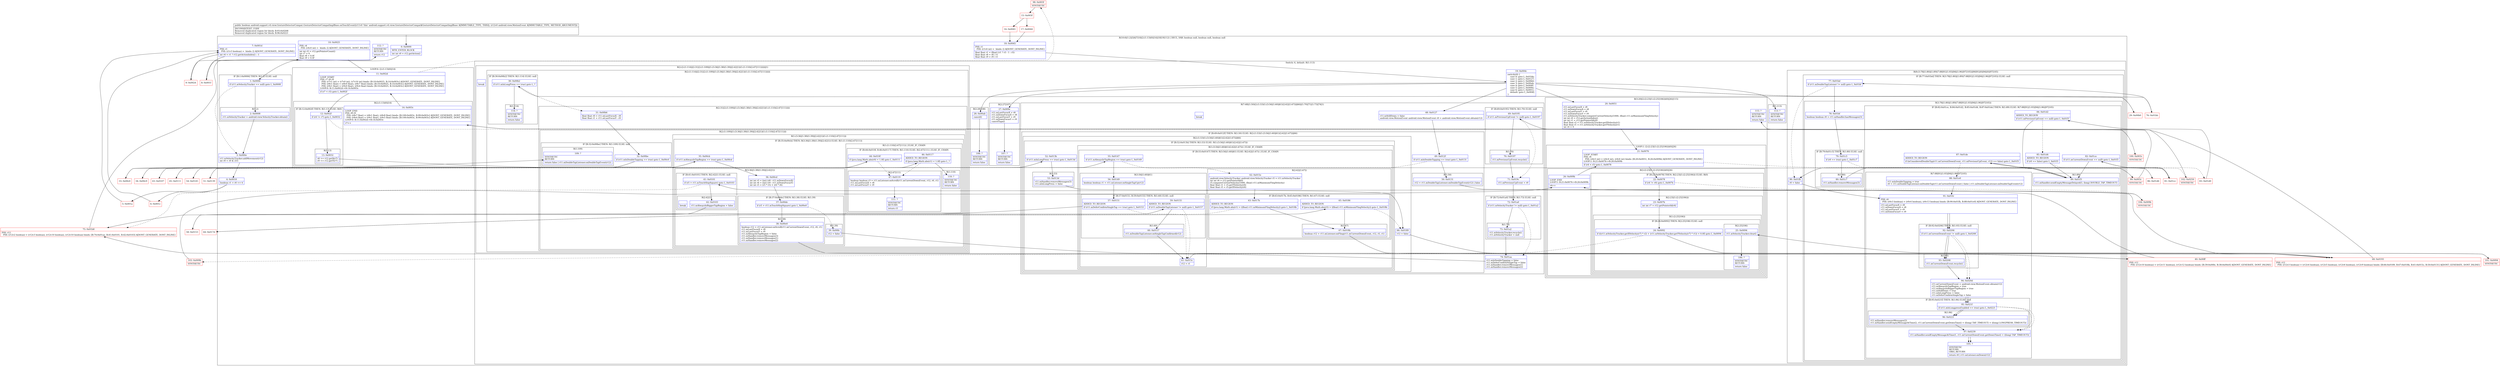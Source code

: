 digraph "CFG forandroid.support.v4.view.GestureDetectorCompat.GestureDetectorCompatImplBase.onTouchEvent(Landroid\/view\/MotionEvent;)Z" {
subgraph cluster_Region_1536230558 {
label = "R(10:0|(1:2)|3|4|7|10|(2:(1:13)(0)|14)|18|19|112) | DECL_VAR: boolean null, boolean null, boolean null\l";
node [shape=record,color=blue];
Node_0 [shape=record,label="{0\:\ 0x0000|MTH_ENTER_BLOCK\l|int int r0 = r12.getAction()\l}"];
subgraph cluster_IfRegion_331856954 {
label = "IF [B:1:0x0006] THEN: R(1:2) ELSE: null";
node [shape=record,color=blue];
Node_1 [shape=record,label="{1\:\ 0x0006|if (r11.mVelocityTracker == null) goto L_0x0008\l}"];
subgraph cluster_Region_1352451198 {
label = "R(1:2)";
node [shape=record,color=blue];
Node_2 [shape=record,label="{2\:\ 0x0008|r11.mVelocityTracker = android.view.VelocityTracker.obtain()\l}"];
}
}
Node_3 [shape=record,label="{3\:\ 0x000e|r11.mVelocityTracker.addMovement(r12)\lint r0 = r0 & 255\l}"];
Node_4 [shape=record,label="{4\:\ 0x0018|boolean r1 = r0 == 6\l}"];
Node_7 [shape=record,label="{7\:\ 0x001d|PHI: r1 \l  PHI: (r1v3 boolean) =  binds: [] A[DONT_GENERATE, DONT_INLINE]\l|int r4 = r1 ? r12.getActionIndex() : \-1\l}"];
Node_10 [shape=record,label="{10\:\ 0x0025|PHI: r4 \l  PHI: (r4v0 int) =  binds: [] A[DONT_GENERATE, DONT_INLINE]\l|int int r5 = r12.getPointerCount()\lint r7 = 0\lfloat r8 = 0.0f\lfloat r9 = 0.0f\l}"];
subgraph cluster_LoopRegion_1414979657 {
label = "LOOP:0: (2:(1:13)(0)|14)";
node [shape=record,color=blue];
Node_11 [shape=record,label="{11\:\ 0x002d|LOOP_START\lPHI: r7 r8 r9 \l  PHI: (r7v1 int) = (r7v0 int), (r7v16 int) binds: [B:10:0x0025, B:14:0x003c] A[DONT_GENERATE, DONT_INLINE]\l  PHI: (r8v1 float) = (r8v0 float), (r8v7 float) binds: [B:10:0x0025, B:14:0x003c] A[DONT_GENERATE, DONT_INLINE]\l  PHI: (r9v1 float) = (r9v0 float), (r9v4 float) binds: [B:10:0x0025, B:14:0x003c] A[DONT_GENERATE, DONT_INLINE]\lLOOP:0: B:11:0x002d\-\>B:14:0x003c\l|if (r7 \< r5) goto L_0x002f\l}"];
subgraph cluster_Region_1698766181 {
label = "R(2:(1:13)(0)|14)";
node [shape=record,color=blue];
subgraph cluster_IfRegion_938678047 {
label = "IF [B:12:0x002f] THEN: R(1:13) ELSE: R(0)";
node [shape=record,color=blue];
Node_12 [shape=record,label="{12\:\ 0x002f|if (r4 != r7) goto L_0x0032\l}"];
subgraph cluster_Region_1252373821 {
label = "R(1:13)";
node [shape=record,color=blue];
Node_13 [shape=record,label="{13\:\ 0x0032|r8 += r12.getX(r7)\lr9 += r12.getY(r7)\l}"];
}
subgraph cluster_Region_1919696035 {
label = "R(0)";
node [shape=record,color=blue];
}
}
Node_14 [shape=record,label="{14\:\ 0x003c|LOOP_END\lPHI: r8 r9 \l  PHI: (r8v7 float) = (r8v1 float), (r8v8 float) binds: [B:100:0x003c, B:99:0x003c] A[DONT_GENERATE, DONT_INLINE]\l  PHI: (r9v4 float) = (r9v1 float), (r9v5 float) binds: [B:100:0x003c, B:99:0x003c] A[DONT_GENERATE, DONT_INLINE]\lLOOP:0: B:11:0x002d\-\>B:14:0x003c\l|r7++\l}"];
}
}
Node_18 [shape=record,label="{18\:\ 0x0045|PHI: r1 \l  PHI: (r1v4 int) =  binds: [] A[DONT_GENERATE, DONT_INLINE]\l|float float r1 = (float) (r1 ? r5 \- 1 : r5)\lfloat float r8 = r8 \/ r1\lfloat float r9 = r9 \/ r1\l}"];
subgraph cluster_SwitchRegion_1014750495 {
label = "Switch: 6, default: R(1:113)";
node [shape=record,color=blue];
Node_19 [shape=record,label="{19\:\ 0x004c|switch(r0) \{\l    case 0: goto L_0x01bb;\l    case 1: goto L_0x0127;\l    case 2: goto L_0x00b0;\l    case 3: goto L_0x00ab;\l    case 4: goto L_0x004f;\l    case 5: goto L_0x009e;\l    case 6: goto L_0x0051;\l    default: goto L_0x004f;\l\}\l}"];
subgraph cluster_Region_729635808 {
label = "R(8:(3:78|(1:80)|(1:89)(7:88|91|(1:93)|94|(1:96)|97|105))|90|91|(0)|94|(0)|97|105)";
node [shape=record,color=blue];
subgraph cluster_IfRegion_143331569 {
label = "IF [B:77:0x01bd] THEN: R(3:78|(1:80)|(1:89)(7:88|91|(1:93)|94|(1:96)|97|105)) ELSE: null";
node [shape=record,color=blue];
Node_77 [shape=record,label="{77\:\ 0x01bd|if (r11.mDoubleTapListener != null) goto L_0x01bf\l}"];
subgraph cluster_Region_475318700 {
label = "R(3:78|(1:80)|(1:89)(7:88|91|(1:93)|94|(1:96)|97|105))";
node [shape=record,color=blue];
Node_78 [shape=record,label="{78\:\ 0x01bf|boolean boolean r0 = r11.mHandler.hasMessages(3)\l}"];
subgraph cluster_IfRegion_946754696 {
label = "IF [B:79:0x01c5] THEN: R(1:80) ELSE: null";
node [shape=record,color=blue];
Node_79 [shape=record,label="{79\:\ 0x01c5|if (r0 == true) goto L_0x01c7\l}"];
subgraph cluster_Region_637754294 {
label = "R(1:80)";
node [shape=record,color=blue];
Node_80 [shape=record,label="{80\:\ 0x01c7|r11.mHandler.removeMessages(3)\l}"];
}
}
subgraph cluster_IfRegion_745862016 {
label = "IF [B:82:0x01ce, B:84:0x01d2, B:85:0x01d4, B:87:0x01de] THEN: R(1:89) ELSE: R(7:88|91|(1:93)|94|(1:96)|97|105)";
node [shape=record,color=blue];
Node_82 [shape=record,label="{82\:\ 0x01ce|if (r11.mCurrentDownEvent == null) goto L_0x01f3\l}"];
Node_84 [shape=record,label="{84\:\ 0x01d2|ADDED_TO_REGION\l|if (r11.mPreviousUpEvent == null) goto L_0x01f3\l}"];
Node_85 [shape=record,label="{85\:\ 0x01d4|ADDED_TO_REGION\l|if (r0 == false) goto L_0x01f3\l}"];
Node_87 [shape=record,label="{87\:\ 0x01de|ADDED_TO_REGION\l|if (isConsideredDoubleTap(r11.mCurrentDownEvent, r11.mPreviousUpEvent, r12) == false) goto L_0x01f3\l}"];
subgraph cluster_Region_277529660 {
label = "R(1:89)";
node [shape=record,color=blue];
Node_89 [shape=record,label="{89\:\ 0x01f3|r11.mHandler.sendEmptyMessageDelayed(3, (long) DOUBLE_TAP_TIMEOUT)\l}"];
}
subgraph cluster_Region_689066120 {
label = "R(7:88|91|(1:93)|94|(1:96)|97|105)";
node [shape=record,color=blue];
Node_88 [shape=record,label="{88\:\ 0x01e0|r11.mIsDoubleTapping = true\lr0 = r11.mDoubleTapListener.onDoubleTap(r11.mCurrentDownEvent) \| false \| r11.mDoubleTapListener.onDoubleTapEvent(r12)\l}"];
Node_91 [shape=record,label="{91\:\ 0x01fc|PHI: r0 \l  PHI: (r0v3 boolean) = (r0v4 boolean), (r0v13 boolean) binds: [B:90:0x01fb, B:88:0x01e0] A[DONT_GENERATE, DONT_INLINE]\l|r11.mLastFocusX = r8\lr11.mDownFocusX = r8\lr11.mLastFocusY = r9\lr11.mDownFocusY = r9\l}"];
subgraph cluster_IfRegion_51411882 {
label = "IF [B:92:0x0206] THEN: R(1:93) ELSE: null";
node [shape=record,color=blue];
Node_92 [shape=record,label="{92\:\ 0x0206|if (r11.mCurrentDownEvent != null) goto L_0x0208\l}"];
subgraph cluster_Region_1397555105 {
label = "R(1:93)";
node [shape=record,color=blue];
Node_93 [shape=record,label="{93\:\ 0x0208|r11.mCurrentDownEvent.recycle()\l}"];
}
}
Node_94 [shape=record,label="{94\:\ 0x020d|r11.mCurrentDownEvent = android.view.MotionEvent.obtain(r12)\lr11.mAlwaysInTapRegion = true\lr11.mAlwaysInBiggerTapRegion = true\lr11.mStillDown = true\lr11.mInLongPress = false\lr11.mDeferConfirmSingleTap = false\l}"];
subgraph cluster_IfRegion_1865339029 {
label = "IF [B:95:0x021f] THEN: R(1:96) ELSE: null";
node [shape=record,color=blue];
Node_95 [shape=record,label="{95\:\ 0x021f|if (r11.mIsLongpressEnabled == true) goto L_0x0221\l}"];
subgraph cluster_Region_692277864 {
label = "R(1:96)";
node [shape=record,color=blue];
Node_96 [shape=record,label="{96\:\ 0x0221|r11.mHandler.removeMessages(2)\lr11.mHandler.sendEmptyMessageAtTime(2, r11.mCurrentDownEvent.getDownTime() + ((long) TAP_TIMEOUT) + ((long) LONGPRESS_TIMEOUT))\l}"];
}
}
Node_97 [shape=record,label="{97\:\ 0x0239|r11.mHandler.sendEmptyMessageAtTime(1, r11.mCurrentDownEvent.getDownTime() + ((long) TAP_TIMEOUT))\l}"];
Node_105 [shape=record,label="{105\:\ ?|SYNTHETIC\lRETURN\lORIG_RETURN\l|return r0 \| r11.mListener.onDown(r12)\l}"];
}
}
}
}
Node_90 [shape=record,label="{90\:\ 0x01fb|r0 = false\l}"];
Node_91 [shape=record,label="{91\:\ 0x01fc|PHI: r0 \l  PHI: (r0v3 boolean) = (r0v4 boolean), (r0v13 boolean) binds: [B:90:0x01fb, B:88:0x01e0] A[DONT_GENERATE, DONT_INLINE]\l|r11.mLastFocusX = r8\lr11.mDownFocusX = r8\lr11.mLastFocusY = r9\lr11.mDownFocusY = r9\l}"];
subgraph cluster_IfRegion_697213377 {
label = "IF [B:92:0x0206] THEN: R(0) ELSE: null";
node [shape=record,color=blue];
Node_92 [shape=record,label="{92\:\ 0x0206|if (r11.mCurrentDownEvent != null) goto L_0x0208\l}"];
subgraph cluster_Region_495710886 {
label = "R(0)";
node [shape=record,color=blue];
}
}
Node_94 [shape=record,label="{94\:\ 0x020d|r11.mCurrentDownEvent = android.view.MotionEvent.obtain(r12)\lr11.mAlwaysInTapRegion = true\lr11.mAlwaysInBiggerTapRegion = true\lr11.mStillDown = true\lr11.mInLongPress = false\lr11.mDeferConfirmSingleTap = false\l}"];
subgraph cluster_IfRegion_70788090 {
label = "IF [B:95:0x021f] THEN: R(0) ELSE: null";
node [shape=record,color=blue];
Node_95 [shape=record,label="{95\:\ 0x021f|if (r11.mIsLongpressEnabled == true) goto L_0x0221\l}"];
subgraph cluster_Region_928768263 {
label = "R(0)";
node [shape=record,color=blue];
}
}
Node_97 [shape=record,label="{97\:\ 0x0239|r11.mHandler.sendEmptyMessageAtTime(1, r11.mCurrentDownEvent.getDownTime() + ((long) TAP_TIMEOUT))\l}"];
Node_105 [shape=record,label="{105\:\ ?|SYNTHETIC\lRETURN\lORIG_RETURN\l|return r0 \| r11.mListener.onDown(r12)\l}"];
}
subgraph cluster_Region_1429938513 {
label = "R(7:48|(1:50)(2:(1:53)(1:(3:56|(1:60)|61)(2:62|(1:67)))|66)|(1:70)|71|(1:73)|74|1)";
node [shape=record,color=blue];
Node_48 [shape=record,label="{48\:\ 0x0127|r11.mStillDown = false\landroid.view.MotionEvent android.view.MotionEvent r0 = android.view.MotionEvent.obtain(r12)\l}"];
subgraph cluster_IfRegion_1795677828 {
label = "IF [B:49:0x012f] THEN: R(1:50) ELSE: R(2:(1:53)(1:(3:56|(1:60)|61)(2:62|(1:67)))|66)";
node [shape=record,color=blue];
Node_49 [shape=record,label="{49\:\ 0x012f|if (r11.mIsDoubleTapping == true) goto L_0x0131\l}"];
subgraph cluster_Region_859027823 {
label = "R(1:50)";
node [shape=record,color=blue];
Node_50 [shape=record,label="{50\:\ 0x0131|r12 = r11.mDoubleTapListener.onDoubleTapEvent(r12) \| false\l}"];
}
subgraph cluster_Region_532407658 {
label = "R(2:(1:53)(1:(3:56|(1:60)|61)(2:62|(1:67)))|66)";
node [shape=record,color=blue];
subgraph cluster_IfRegion_693833600 {
label = "IF [B:52:0x013b] THEN: R(1:53) ELSE: R(1:(3:56|(1:60)|61)(2:62|(1:67)))";
node [shape=record,color=blue];
Node_52 [shape=record,label="{52\:\ 0x013b|if (r11.mInLongPress == true) goto L_0x013d\l}"];
subgraph cluster_Region_1824120482 {
label = "R(1:53)";
node [shape=record,color=blue];
Node_53 [shape=record,label="{53\:\ 0x013d|r11.mHandler.removeMessages(3)\lr11.mInLongPress = false\l}"];
}
subgraph cluster_Region_75647467 {
label = "R(1:(3:56|(1:60)|61)(2:62|(1:67))) | ELSE_IF_CHAIN\l";
node [shape=record,color=blue];
subgraph cluster_IfRegion_1361335297 {
label = "IF [B:55:0x0147] THEN: R(3:56|(1:60)|61) ELSE: R(2:62|(1:67)) | ELSE_IF_CHAIN\l";
node [shape=record,color=blue];
Node_55 [shape=record,label="{55\:\ 0x0147|if (r11.mAlwaysInTapRegion == true) goto L_0x0149\l}"];
subgraph cluster_Region_1057896054 {
label = "R(3:56|(1:60)|61)";
node [shape=record,color=blue];
Node_56 [shape=record,label="{56\:\ 0x0149|boolean boolean r1 = r11.mListener.onSingleTapUp(r12)\l}"];
subgraph cluster_IfRegion_552756906 {
label = "IF [B:57:0x0151, B:59:0x0155] THEN: R(1:60) ELSE: null";
node [shape=record,color=blue];
Node_57 [shape=record,label="{57\:\ 0x0151|ADDED_TO_REGION\l|if (r11.mDeferConfirmSingleTap == true) goto L_0x0153\l}"];
Node_59 [shape=record,label="{59\:\ 0x0155|ADDED_TO_REGION\l|if (r11.mDoubleTapListener != null) goto L_0x0157\l}"];
subgraph cluster_Region_43835608 {
label = "R(1:60)";
node [shape=record,color=blue];
Node_60 [shape=record,label="{60\:\ 0x0157|r11.mDoubleTapListener.onSingleTapConfirmed(r12)\l}"];
}
}
Node_61 [shape=record,label="{61\:\ 0x015c|r12 = r1\l}"];
}
subgraph cluster_Region_1944292054 {
label = "R(2:62|(1:67))";
node [shape=record,color=blue];
Node_62 [shape=record,label="{62\:\ 0x015e|android.view.VelocityTracker android.view.VelocityTracker r5 = r11.mVelocityTracker\lint int r6 = r12.getPointerId(0)\lr5.computeCurrentVelocity(1000, (float) r11.mMaximumFlingVelocity)\lfloat float r1 = r5.getYVelocity(r6)\lfloat float r5 = r5.getXVelocity(r6)\l}"];
subgraph cluster_IfRegion_545767129 {
label = "IF [B:63:0x017b, B:65:0x0186] THEN: R(1:67) ELSE: null";
node [shape=record,color=blue];
Node_63 [shape=record,label="{63\:\ 0x017b|ADDED_TO_REGION\l|if (java.lang.Math.abs(r1) \> ((float) r11.mMinimumFlingVelocity)) goto L_0x018b\l}"];
Node_65 [shape=record,label="{65\:\ 0x0186|ADDED_TO_REGION\l|if (java.lang.Math.abs(r5) \> ((float) r11.mMinimumFlingVelocity)) goto L_0x018b\l}"];
subgraph cluster_Region_349761006 {
label = "R(1:67)";
node [shape=record,color=blue];
Node_67 [shape=record,label="{67\:\ 0x018b|boolean r12 = r11.mListener.onFling(r11.mCurrentDownEvent, r12, r5, r1)\l}"];
}
}
}
}
}
}
Node_66 [shape=record,label="{66\:\ 0x0189|r12 = false\l}"];
}
}
subgraph cluster_IfRegion_348601457 {
label = "IF [B:69:0x0195] THEN: R(1:70) ELSE: null";
node [shape=record,color=blue];
Node_69 [shape=record,label="{69\:\ 0x0195|if (r11.mPreviousUpEvent != null) goto L_0x0197\l}"];
subgraph cluster_Region_1739650740 {
label = "R(1:70)";
node [shape=record,color=blue];
Node_70 [shape=record,label="{70\:\ 0x0197|r11.mPreviousUpEvent.recycle()\l}"];
}
}
Node_71 [shape=record,label="{71\:\ 0x019c|r11.mPreviousUpEvent = r0\l}"];
subgraph cluster_IfRegion_1422134238 {
label = "IF [B:72:0x01a0] THEN: R(1:73) ELSE: null";
node [shape=record,color=blue];
Node_72 [shape=record,label="{72\:\ 0x01a0|if (r11.mVelocityTracker != null) goto L_0x01a2\l}"];
subgraph cluster_Region_834382782 {
label = "R(1:73)";
node [shape=record,color=blue];
Node_73 [shape=record,label="{73\:\ 0x01a2|r11.mVelocityTracker.recycle()\lr11.mVelocityTracker = null\l}"];
}
}
Node_74 [shape=record,label="{74\:\ 0x01aa|r11.mIsDoubleTapping = false\lr11.mDeferConfirmSingleTap = false\lr11.mHandler.removeMessages(1)\lr11.mHandler.removeMessages(2)\l}"];
Node_InsnContainer_473054540 [shape=record,label="{|break\l}"];
}
subgraph cluster_Region_2094497064 {
label = "R(2:(2:(1:114)|(2:31|(2:(1:109)|(1:(3:36|(1:38)(1:39)|(2:42|1))(1:(1:110)(2:47|111))))))|1)";
node [shape=record,color=blue];
subgraph cluster_Region_146346903 {
label = "R(2:(1:114)|(2:31|(2:(1:109)|(1:(3:36|(1:38)(1:39)|(2:42|1))(1:(1:110)(2:47|111))))))";
node [shape=record,color=blue];
subgraph cluster_IfRegion_1689501541 {
label = "IF [B:30:0x00b2] THEN: R(1:114) ELSE: null";
node [shape=record,color=blue];
Node_30 [shape=record,label="{30\:\ 0x00b2|if (r11.mInLongPress == true) goto L_?\l}"];
subgraph cluster_Region_1768306402 {
label = "R(1:114)";
node [shape=record,color=blue];
Node_114 [shape=record,label="{114\:\ ?|SYNTHETIC\lRETURN\l|return false\l}"];
}
}
subgraph cluster_Region_1186648543 {
label = "R(2:31|(2:(1:109)|(1:(3:36|(1:38)(1:39)|(2:42|1))(1:(1:110)(2:47|111)))))";
node [shape=record,color=blue];
Node_31 [shape=record,label="{31\:\ 0x00b6|float float r0 = r11.mLastFocusX \- r8\lfloat float r1 = r11.mLastFocusY \- r9\l}"];
subgraph cluster_Region_782186715 {
label = "R(2:(1:109)|(1:(3:36|(1:38)(1:39)|(2:42|1))(1:(1:110)(2:47|111))))";
node [shape=record,color=blue];
subgraph cluster_IfRegion_1861919540 {
label = "IF [B:32:0x00be] THEN: R(1:109) ELSE: null";
node [shape=record,color=blue];
Node_32 [shape=record,label="{32\:\ 0x00be|if (r11.mIsDoubleTapping == true) goto L_0x00c0\l}"];
subgraph cluster_Region_390816025 {
label = "R(1:109)";
node [shape=record,color=blue];
Node_109 [shape=record,label="{109\:\ ?|SYNTHETIC\lRETURN\l|return false \| r11.mDoubleTapListener.onDoubleTapEvent(r12)\l}"];
}
}
subgraph cluster_Region_1338151988 {
label = "R(1:(3:36|(1:38)(1:39)|(2:42|1))(1:(1:110)(2:47|111)))";
node [shape=record,color=blue];
subgraph cluster_IfRegion_416031991 {
label = "IF [B:35:0x00cb] THEN: R(3:36|(1:38)(1:39)|(2:42|1)) ELSE: R(1:(1:110)(2:47|111))";
node [shape=record,color=blue];
Node_35 [shape=record,label="{35\:\ 0x00cb|if (r11.mAlwaysInTapRegion == true) goto L_0x00cd\l}"];
subgraph cluster_Region_558995560 {
label = "R(3:36|(1:38)(1:39)|(2:42|1))";
node [shape=record,color=blue];
Node_36 [shape=record,label="{36\:\ 0x00cd|int int r5 = (int) (r8 \- r11.mDownFocusX)\lint int r6 = (int) (r9 \- r11.mDownFocusY)\lint int r5 = (r5 * r5) + (r6 * r6)\l}"];
subgraph cluster_IfRegion_1076012361 {
label = "IF [B:37:0x00de] THEN: R(1:38) ELSE: R(1:39)";
node [shape=record,color=blue];
Node_37 [shape=record,label="{37\:\ 0x00de|if (r5 \> r11.mTouchSlopSquare) goto L_0x00e0\l}"];
subgraph cluster_Region_444340954 {
label = "R(1:38)";
node [shape=record,color=blue];
Node_38 [shape=record,label="{38\:\ 0x00e0|boolean r12 = r11.mListener.onScroll(r11.mCurrentDownEvent, r12, r0, r1)\lr11.mLastFocusX = r8\lr11.mLastFocusY = r9\lr11.mAlwaysInTapRegion = false\lr11.mHandler.removeMessages(3)\lr11.mHandler.removeMessages(1)\lr11.mHandler.removeMessages(2)\l}"];
}
subgraph cluster_Region_1872272551 {
label = "R(1:39)";
node [shape=record,color=blue];
Node_39 [shape=record,label="{39\:\ 0x00fe|r12 = false\l}"];
}
}
subgraph cluster_IfRegion_796406433 {
label = "IF [B:41:0x0101] THEN: R(2:42|1) ELSE: null";
node [shape=record,color=blue];
Node_41 [shape=record,label="{41\:\ 0x0101|if (r5 \> r11.mTouchSlopSquare) goto L_0x0103\l}"];
subgraph cluster_Region_588564441 {
label = "R(2:42|1)";
node [shape=record,color=blue];
Node_42 [shape=record,label="{42\:\ 0x0103|r11.mAlwaysInBiggerTapRegion = false\l}"];
Node_InsnContainer_1864050955 [shape=record,label="{|break\l}"];
}
}
}
subgraph cluster_Region_874738664 {
label = "R(1:(1:110)(2:47|111)) | ELSE_IF_CHAIN\l";
node [shape=record,color=blue];
subgraph cluster_IfRegion_1861517625 {
label = "IF [B:44:0x010f, B:46:0x0117] THEN: R(1:110) ELSE: R(2:47|111) | ELSE_IF_CHAIN\l";
node [shape=record,color=blue];
Node_44 [shape=record,label="{44\:\ 0x010f|if (java.lang.Math.abs(r0) \< 1.0f) goto L_0x0111\l}"];
Node_46 [shape=record,label="{46\:\ 0x0117|ADDED_TO_REGION\l|if (java.lang.Math.abs(r1) \< 1.0f) goto L_?\l}"];
subgraph cluster_Region_1303446023 {
label = "R(1:110)";
node [shape=record,color=blue];
Node_110 [shape=record,label="{110\:\ ?|SYNTHETIC\lRETURN\l|return false\l}"];
}
subgraph cluster_Region_1537208366 {
label = "R(2:47|111)";
node [shape=record,color=blue];
Node_47 [shape=record,label="{47\:\ 0x0119|boolean boolean r3 = r11.mListener.onScroll(r11.mCurrentDownEvent, r12, r0, r1)\lr11.mLastFocusX = r8\lr11.mLastFocusY = r9\l}"];
Node_111 [shape=record,label="{111\:\ ?|SYNTHETIC\lRETURN\l|return r3\l}"];
}
}
}
}
}
}
}
}
Node_InsnContainer_1209937511 [shape=record,label="{|break\l}"];
}
subgraph cluster_Region_2130384158 {
label = "R(2:28|108)";
node [shape=record,color=blue];
Node_28 [shape=record,label="{28\:\ 0x00ab|cancel()\l}"];
Node_108 [shape=record,label="{108\:\ ?|SYNTHETIC\lRETURN\l|return false\l}"];
}
subgraph cluster_Region_1270609579 {
label = "R(2:27|107)";
node [shape=record,color=blue];
Node_27 [shape=record,label="{27\:\ 0x009e|r11.mLastFocusX = r8\lr11.mDownFocusX = r8\lr11.mLastFocusY = r9\lr11.mDownFocusY = r9\lcancelTaps()\l}"];
Node_107 [shape=record,label="{107\:\ ?|SYNTHETIC\lRETURN\l|return false\l}"];
}
subgraph cluster_Region_1719969132 {
label = "R(3:20|(2:(2:23|(1:(2:25|106)))(0)|26)|115)";
node [shape=record,color=blue];
Node_20 [shape=record,label="{20\:\ 0x0051|r11.mLastFocusX = r8\lr11.mDownFocusX = r8\lr11.mLastFocusY = r9\lr11.mDownFocusY = r9\lr11.mVelocityTracker.computeCurrentVelocity(1000, (float) r11.mMaximumFlingVelocity)\lint int r0 = r12.getActionIndex()\lint int r1 = r12.getPointerId(r0)\lfloat float r2 = r11.mVelocityTracker.getXVelocity(r1)\lfloat float r1 = r11.mVelocityTracker.getYVelocity(r1)\lint r4 = 0\l}"];
subgraph cluster_LoopRegion_129018793 {
label = "LOOP:1: (2:(2:23|(1:(2:25|106)))(0)|26)";
node [shape=record,color=blue];
Node_21 [shape=record,label="{21\:\ 0x0076|LOOP_START\lPHI: r4 \l  PHI: (r4v5 int) = (r4v4 int), (r4v6 int) binds: [B:20:0x0051, B:26:0x009b] A[DONT_GENERATE, DONT_INLINE]\lLOOP:1: B:21:0x0076\-\>B:26:0x009b\l|if (r4 \< r5) goto L_0x0078\l}"];
subgraph cluster_Region_763258979 {
label = "R(2:(2:23|(1:(2:25|106)))(0)|26)";
node [shape=record,color=blue];
subgraph cluster_IfRegion_840184033 {
label = "IF [B:22:0x0078] THEN: R(2:23|(1:(2:25|106))) ELSE: R(0)";
node [shape=record,color=blue];
Node_22 [shape=record,label="{22\:\ 0x0078|if (r4 != r0) goto L_0x007b\l}"];
subgraph cluster_Region_1132309079 {
label = "R(2:23|(1:(2:25|106)))";
node [shape=record,color=blue];
Node_23 [shape=record,label="{23\:\ 0x007b|int int r7 = r12.getPointerId(r4)\l}"];
subgraph cluster_Region_1365808410 {
label = "R(1:(2:25|106))";
node [shape=record,color=blue];
subgraph cluster_IfRegion_2023981779 {
label = "IF [B:24:0x0092] THEN: R(2:25|106) ELSE: null";
node [shape=record,color=blue];
Node_24 [shape=record,label="{24\:\ 0x0092|if (((r11.mVelocityTracker.getXVelocity(r7) * r2) + (r11.mVelocityTracker.getYVelocity(r7) * r1)) \< 0.0f) goto L_0x0094\l}"];
subgraph cluster_Region_336331786 {
label = "R(2:25|106)";
node [shape=record,color=blue];
Node_25 [shape=record,label="{25\:\ 0x0094|r11.mVelocityTracker.clear()\l}"];
Node_106 [shape=record,label="{106\:\ ?|SYNTHETIC\lRETURN\l|return false\l}"];
}
}
}
}
subgraph cluster_Region_760770042 {
label = "R(0)";
node [shape=record,color=blue];
}
}
Node_26 [shape=record,label="{26\:\ 0x009b|LOOP_END\lLOOP:1: B:21:0x0076\-\>B:26:0x009b\l|r4++\l}"];
}
}
Node_115 [shape=record,label="{115\:\ ?|SYNTHETIC\lRETURN\l|return false\l}"];
}
subgraph cluster_Region_195940010 {
label = "R(1:113)";
node [shape=record,color=blue];
Node_113 [shape=record,label="{113\:\ ?|SYNTHETIC\lRETURN\l|return false\l}"];
}
}
Node_112 [shape=record,label="{112\:\ ?|SYNTHETIC\lRETURN\l|return r12\l}"];
}
Node_5 [shape=record,color=red,label="{5\:\ 0x001a}"];
Node_6 [shape=record,color=red,label="{6\:\ 0x001c}"];
Node_8 [shape=record,color=red,label="{8\:\ 0x001f}"];
Node_9 [shape=record,color=red,label="{9\:\ 0x0024}"];
Node_15 [shape=record,color=red,label="{15\:\ 0x003f}"];
Node_16 [shape=record,color=red,label="{16\:\ 0x0041}"];
Node_17 [shape=record,color=red,label="{17\:\ 0x0044}"];
Node_29 [shape=record,color=red,label="{29\:\ 0x00b0}"];
Node_33 [shape=record,color=red,label="{33\:\ 0x00c0}"];
Node_34 [shape=record,color=red,label="{34\:\ 0x00c9}"];
Node_40 [shape=record,color=red,label="{40\:\ 0x00ff|PHI: r12 \l  PHI: (r12v10 boolean) = (r12v11 boolean), (r12v12 boolean) binds: [B:39:0x00fe, B:38:0x00e0] A[DONT_GENERATE, DONT_INLINE]\l}"];
Node_43 [shape=record,color=red,label="{43\:\ 0x0107}"];
Node_45 [shape=record,color=red,label="{45\:\ 0x0111}"];
Node_51 [shape=record,color=red,label="{51\:\ 0x0139}"];
Node_54 [shape=record,color=red,label="{54\:\ 0x0145}"];
Node_58 [shape=record,color=red,label="{58\:\ 0x0153}"];
Node_64 [shape=record,color=red,label="{64\:\ 0x017d}"];
Node_68 [shape=record,color=red,label="{68\:\ 0x0193|PHI: r12 \l  PHI: (r12v3 boolean) = (r12v4 boolean), (r12v5 boolean), (r12v6 boolean), (r12v9 boolean) binds: [B:66:0x0189, B:67:0x018b, B:61:0x015c, B:50:0x0131] A[DONT_GENERATE, DONT_INLINE]\l}"];
Node_75 [shape=record,color=red,label="{75\:\ 0x01b8|PHI: r12 \l  PHI: (r12v2 boolean) = (r12v3 boolean), (r12v10 boolean), (r12v10 boolean) binds: [B:74:0x01aa, B:41:0x0101, B:42:0x0103] A[DONT_GENERATE, DONT_INLINE]\l}"];
Node_76 [shape=record,color=red,label="{76\:\ 0x01bb}"];
Node_81 [shape=record,color=red,label="{81\:\ 0x01cc}"];
Node_83 [shape=record,color=red,label="{83\:\ 0x01d0}"];
Node_86 [shape=record,color=red,label="{86\:\ 0x01d6}"];
Node_98 [shape=record,color=red,label="{98\:\ 0x003f|SYNTHETIC\l}"];
Node_99 [shape=record,color=red,label="{99\:\ 0x003c|SYNTHETIC\l}"];
Node_100 [shape=record,color=red,label="{100\:\ 0x003c|SYNTHETIC\l}"];
Node_101 [shape=record,color=red,label="{101\:\ 0x0094|SYNTHETIC\l}"];
Node_102 [shape=record,color=red,label="{102\:\ 0x0250|SYNTHETIC\l}"];
Node_103 [shape=record,color=red,label="{103\:\ 0x009b|SYNTHETIC\l}"];
Node_104 [shape=record,color=red,label="{104\:\ 0x009b|SYNTHETIC\l}"];
MethodNode[shape=record,label="{public boolean android.support.v4.view.GestureDetectorCompat.GestureDetectorCompatImplBase.onTouchEvent((r11v0 'this' android.support.v4.view.GestureDetectorCompat$GestureDetectorCompatImplBase A[IMMUTABLE_TYPE, THIS]), (r12v0 android.view.MotionEvent A[IMMUTABLE_TYPE, METHOD_ARGUMENT]))  | INCONSISTENT_CODE\lRemoved duplicated region for block: B:93:0x0208 \lRemoved duplicated region for block: B:96:0x0221 \l}"];
MethodNode -> Node_0;
Node_0 -> Node_1;
Node_1 -> Node_2;
Node_1 -> Node_3[style=dashed];
Node_2 -> Node_3;
Node_3 -> Node_4;
Node_4 -> Node_5;
Node_4 -> Node_6;
Node_7 -> Node_8;
Node_7 -> Node_9;
Node_10 -> Node_11;
Node_11 -> Node_12;
Node_11 -> Node_98[style=dashed];
Node_12 -> Node_13;
Node_12 -> Node_100[style=dashed];
Node_13 -> Node_99;
Node_14 -> Node_11;
Node_18 -> Node_19;
Node_19 -> Node_20;
Node_19 -> Node_27;
Node_19 -> Node_28;
Node_19 -> Node_29;
Node_19 -> Node_48;
Node_19 -> Node_76;
Node_19 -> Node_113;
Node_77 -> Node_78;
Node_77 -> Node_90[style=dashed];
Node_78 -> Node_79;
Node_79 -> Node_80;
Node_79 -> Node_81[style=dashed];
Node_80 -> Node_81;
Node_82 -> Node_83[style=dashed];
Node_82 -> Node_89;
Node_84 -> Node_85[style=dashed];
Node_84 -> Node_89;
Node_85 -> Node_86[style=dashed];
Node_85 -> Node_89;
Node_87 -> Node_88[style=dashed];
Node_87 -> Node_89;
Node_89 -> Node_90;
Node_88 -> Node_91;
Node_91 -> Node_92;
Node_92 -> Node_93;
Node_92 -> Node_94[style=dashed];
Node_93 -> Node_94;
Node_94 -> Node_95;
Node_95 -> Node_96;
Node_95 -> Node_97[style=dashed];
Node_96 -> Node_97;
Node_97 -> Node_105;
Node_90 -> Node_91;
Node_91 -> Node_92;
Node_92 -> Node_93;
Node_92 -> Node_94[style=dashed];
Node_94 -> Node_95;
Node_95 -> Node_96;
Node_95 -> Node_97[style=dashed];
Node_97 -> Node_105;
Node_48 -> Node_49;
Node_49 -> Node_50;
Node_49 -> Node_51[style=dashed];
Node_50 -> Node_68;
Node_52 -> Node_53;
Node_52 -> Node_54[style=dashed];
Node_53 -> Node_66;
Node_55 -> Node_56;
Node_55 -> Node_62[style=dashed];
Node_56 -> Node_57;
Node_57 -> Node_58;
Node_57 -> Node_61[style=dashed];
Node_59 -> Node_60;
Node_59 -> Node_61[style=dashed];
Node_60 -> Node_61;
Node_61 -> Node_68;
Node_62 -> Node_63;
Node_63 -> Node_64[style=dashed];
Node_63 -> Node_67;
Node_65 -> Node_66[style=dashed];
Node_65 -> Node_67;
Node_67 -> Node_68;
Node_66 -> Node_68;
Node_69 -> Node_70;
Node_69 -> Node_71[style=dashed];
Node_70 -> Node_71;
Node_71 -> Node_72;
Node_72 -> Node_73;
Node_72 -> Node_74[style=dashed];
Node_73 -> Node_74;
Node_74 -> Node_75;
Node_30 -> Node_31[style=dashed];
Node_30 -> Node_114;
Node_31 -> Node_32;
Node_32 -> Node_33;
Node_32 -> Node_34[style=dashed];
Node_35 -> Node_36;
Node_35 -> Node_43[style=dashed];
Node_36 -> Node_37;
Node_37 -> Node_38;
Node_37 -> Node_39[style=dashed];
Node_38 -> Node_40;
Node_39 -> Node_40;
Node_41 -> Node_42;
Node_41 -> Node_75[style=dashed];
Node_42 -> Node_75;
Node_44 -> Node_45;
Node_44 -> Node_47[style=dashed];
Node_46 -> Node_47[style=dashed];
Node_46 -> Node_110;
Node_47 -> Node_111;
Node_28 -> Node_108;
Node_27 -> Node_107;
Node_20 -> Node_21;
Node_21 -> Node_22;
Node_21 -> Node_102[style=dashed];
Node_22 -> Node_23;
Node_22 -> Node_104[style=dashed];
Node_23 -> Node_24;
Node_24 -> Node_101;
Node_24 -> Node_103[style=dashed];
Node_25 -> Node_106;
Node_26 -> Node_21;
Node_5 -> Node_7;
Node_6 -> Node_7;
Node_8 -> Node_10;
Node_9 -> Node_10;
Node_15 -> Node_16;
Node_15 -> Node_17;
Node_16 -> Node_18;
Node_17 -> Node_18;
Node_29 -> Node_30;
Node_33 -> Node_109;
Node_34 -> Node_35;
Node_40 -> Node_41;
Node_43 -> Node_44;
Node_45 -> Node_46;
Node_51 -> Node_52;
Node_54 -> Node_55;
Node_58 -> Node_59;
Node_64 -> Node_65;
Node_68 -> Node_69;
Node_75 -> Node_112;
Node_76 -> Node_77;
Node_81 -> Node_82;
Node_83 -> Node_84;
Node_86 -> Node_87;
Node_98 -> Node_15;
Node_99 -> Node_14;
Node_100 -> Node_14;
Node_101 -> Node_25;
Node_102 -> Node_115;
Node_103 -> Node_26;
Node_104 -> Node_26;
}

